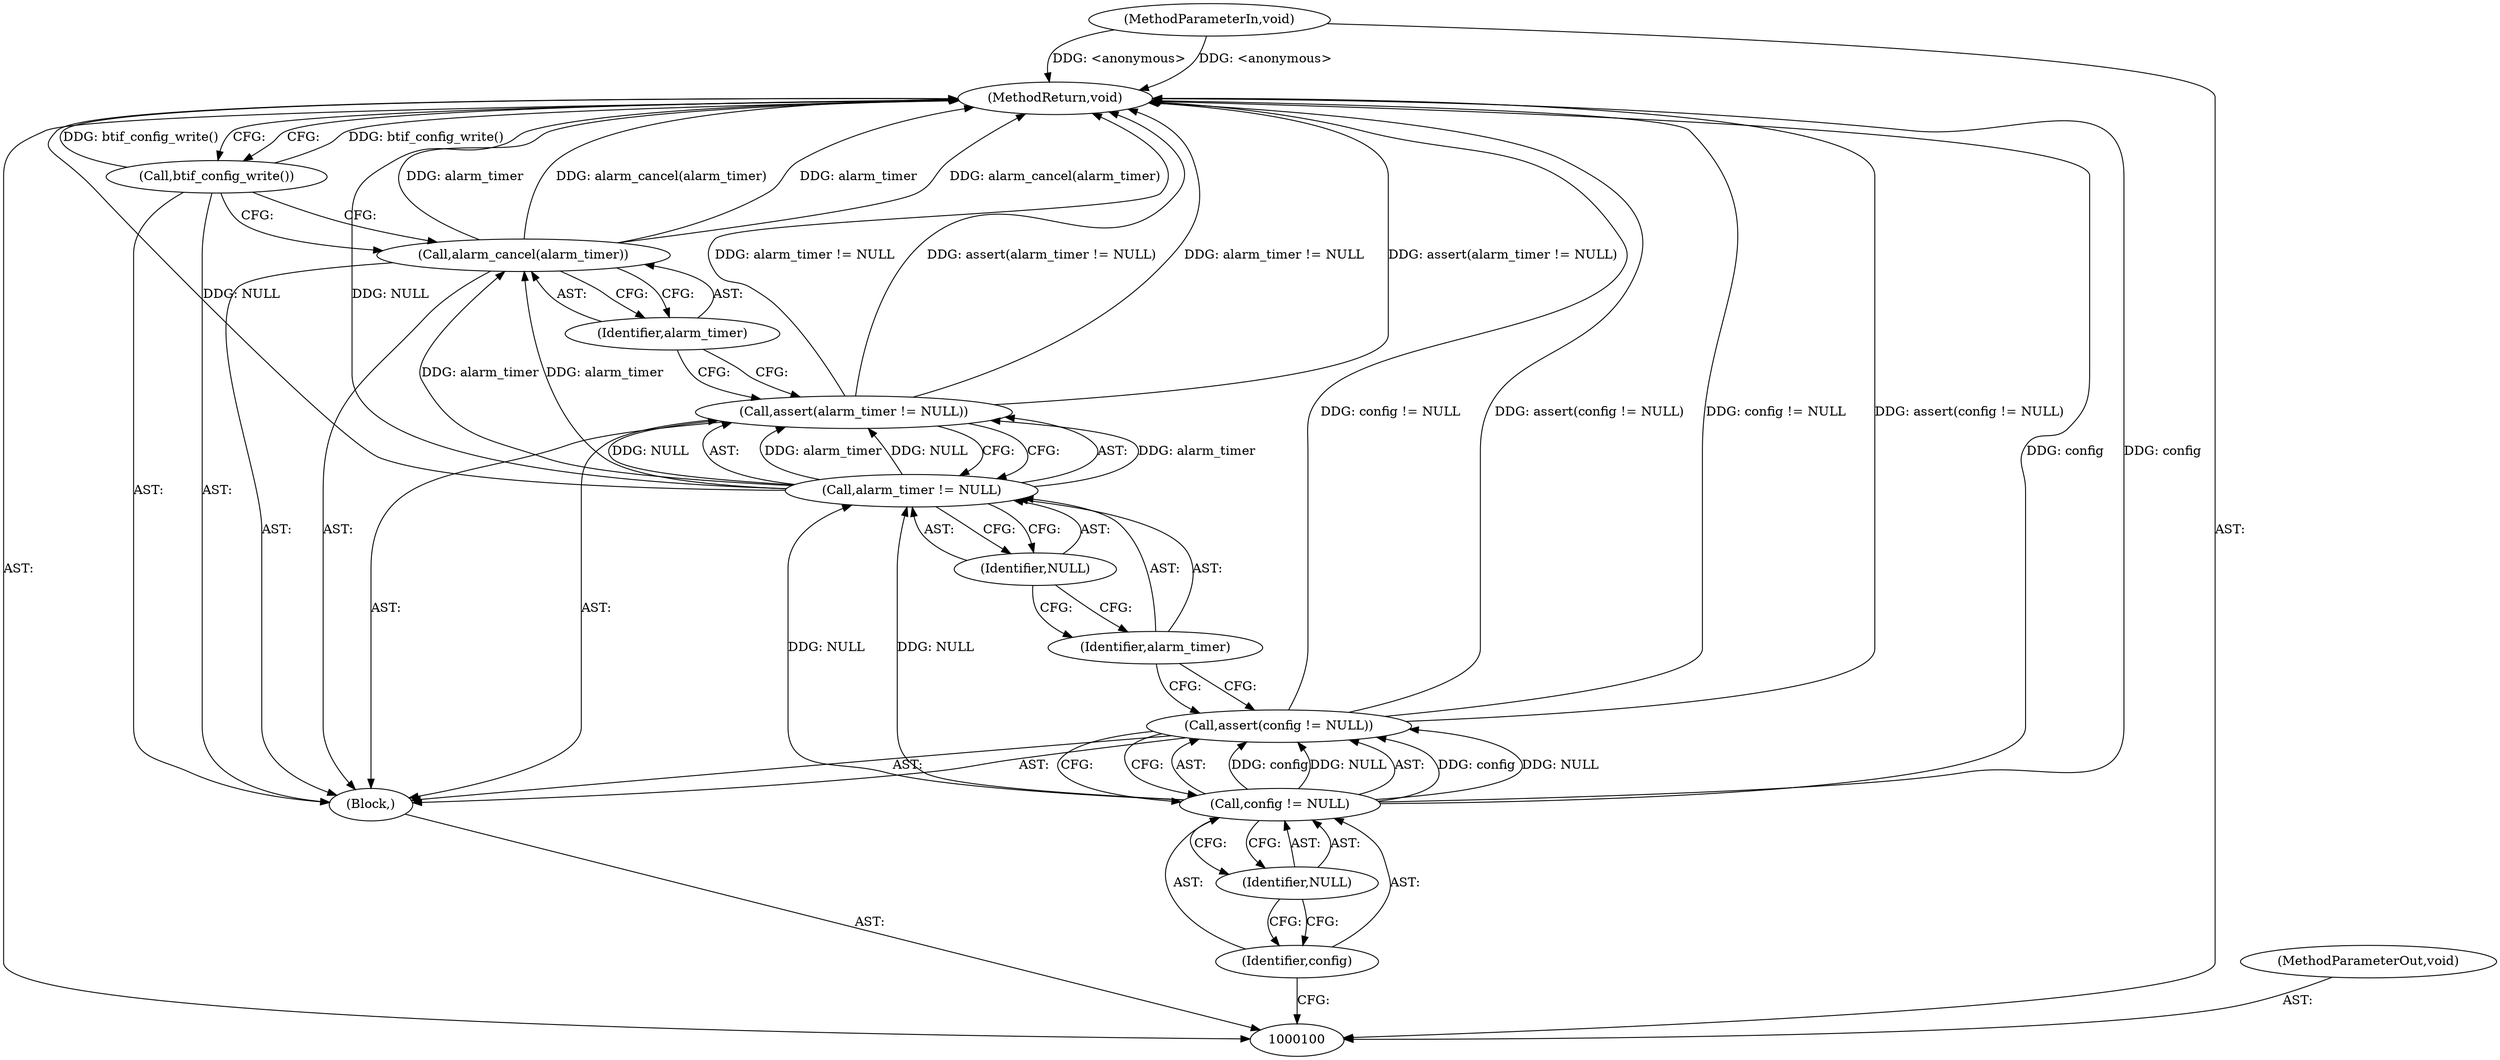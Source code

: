 digraph "0_Android_d77f1999ecece56c1cbb333f4ddc26f0b5bac2c5" {
"1000114" [label="(MethodReturn,void)"];
"1000101" [label="(MethodParameterIn,void)"];
"1000134" [label="(MethodParameterOut,void)"];
"1000102" [label="(Block,)"];
"1000106" [label="(Identifier,NULL)"];
"1000103" [label="(Call,assert(config != NULL))"];
"1000104" [label="(Call,config != NULL)"];
"1000105" [label="(Identifier,config)"];
"1000107" [label="(Call,assert(alarm_timer != NULL))"];
"1000110" [label="(Identifier,NULL)"];
"1000108" [label="(Call,alarm_timer != NULL)"];
"1000109" [label="(Identifier,alarm_timer)"];
"1000112" [label="(Identifier,alarm_timer)"];
"1000111" [label="(Call,alarm_cancel(alarm_timer))"];
"1000113" [label="(Call,btif_config_write())"];
"1000114" -> "1000100"  [label="AST: "];
"1000114" -> "1000113"  [label="CFG: "];
"1000107" -> "1000114"  [label="DDG: alarm_timer != NULL"];
"1000107" -> "1000114"  [label="DDG: assert(alarm_timer != NULL)"];
"1000103" -> "1000114"  [label="DDG: config != NULL"];
"1000103" -> "1000114"  [label="DDG: assert(config != NULL)"];
"1000104" -> "1000114"  [label="DDG: config"];
"1000111" -> "1000114"  [label="DDG: alarm_timer"];
"1000111" -> "1000114"  [label="DDG: alarm_cancel(alarm_timer)"];
"1000113" -> "1000114"  [label="DDG: btif_config_write()"];
"1000101" -> "1000114"  [label="DDG: <anonymous>"];
"1000108" -> "1000114"  [label="DDG: NULL"];
"1000101" -> "1000100"  [label="AST: "];
"1000101" -> "1000114"  [label="DDG: <anonymous>"];
"1000134" -> "1000100"  [label="AST: "];
"1000102" -> "1000100"  [label="AST: "];
"1000103" -> "1000102"  [label="AST: "];
"1000107" -> "1000102"  [label="AST: "];
"1000111" -> "1000102"  [label="AST: "];
"1000113" -> "1000102"  [label="AST: "];
"1000106" -> "1000104"  [label="AST: "];
"1000106" -> "1000105"  [label="CFG: "];
"1000104" -> "1000106"  [label="CFG: "];
"1000103" -> "1000102"  [label="AST: "];
"1000103" -> "1000104"  [label="CFG: "];
"1000104" -> "1000103"  [label="AST: "];
"1000109" -> "1000103"  [label="CFG: "];
"1000103" -> "1000114"  [label="DDG: config != NULL"];
"1000103" -> "1000114"  [label="DDG: assert(config != NULL)"];
"1000104" -> "1000103"  [label="DDG: config"];
"1000104" -> "1000103"  [label="DDG: NULL"];
"1000104" -> "1000103"  [label="AST: "];
"1000104" -> "1000106"  [label="CFG: "];
"1000105" -> "1000104"  [label="AST: "];
"1000106" -> "1000104"  [label="AST: "];
"1000103" -> "1000104"  [label="CFG: "];
"1000104" -> "1000114"  [label="DDG: config"];
"1000104" -> "1000103"  [label="DDG: config"];
"1000104" -> "1000103"  [label="DDG: NULL"];
"1000104" -> "1000108"  [label="DDG: NULL"];
"1000105" -> "1000104"  [label="AST: "];
"1000105" -> "1000100"  [label="CFG: "];
"1000106" -> "1000105"  [label="CFG: "];
"1000107" -> "1000102"  [label="AST: "];
"1000107" -> "1000108"  [label="CFG: "];
"1000108" -> "1000107"  [label="AST: "];
"1000112" -> "1000107"  [label="CFG: "];
"1000107" -> "1000114"  [label="DDG: alarm_timer != NULL"];
"1000107" -> "1000114"  [label="DDG: assert(alarm_timer != NULL)"];
"1000108" -> "1000107"  [label="DDG: alarm_timer"];
"1000108" -> "1000107"  [label="DDG: NULL"];
"1000110" -> "1000108"  [label="AST: "];
"1000110" -> "1000109"  [label="CFG: "];
"1000108" -> "1000110"  [label="CFG: "];
"1000108" -> "1000107"  [label="AST: "];
"1000108" -> "1000110"  [label="CFG: "];
"1000109" -> "1000108"  [label="AST: "];
"1000110" -> "1000108"  [label="AST: "];
"1000107" -> "1000108"  [label="CFG: "];
"1000108" -> "1000114"  [label="DDG: NULL"];
"1000108" -> "1000107"  [label="DDG: alarm_timer"];
"1000108" -> "1000107"  [label="DDG: NULL"];
"1000104" -> "1000108"  [label="DDG: NULL"];
"1000108" -> "1000111"  [label="DDG: alarm_timer"];
"1000109" -> "1000108"  [label="AST: "];
"1000109" -> "1000103"  [label="CFG: "];
"1000110" -> "1000109"  [label="CFG: "];
"1000112" -> "1000111"  [label="AST: "];
"1000112" -> "1000107"  [label="CFG: "];
"1000111" -> "1000112"  [label="CFG: "];
"1000111" -> "1000102"  [label="AST: "];
"1000111" -> "1000112"  [label="CFG: "];
"1000112" -> "1000111"  [label="AST: "];
"1000113" -> "1000111"  [label="CFG: "];
"1000111" -> "1000114"  [label="DDG: alarm_timer"];
"1000111" -> "1000114"  [label="DDG: alarm_cancel(alarm_timer)"];
"1000108" -> "1000111"  [label="DDG: alarm_timer"];
"1000113" -> "1000102"  [label="AST: "];
"1000113" -> "1000111"  [label="CFG: "];
"1000114" -> "1000113"  [label="CFG: "];
"1000113" -> "1000114"  [label="DDG: btif_config_write()"];
}
